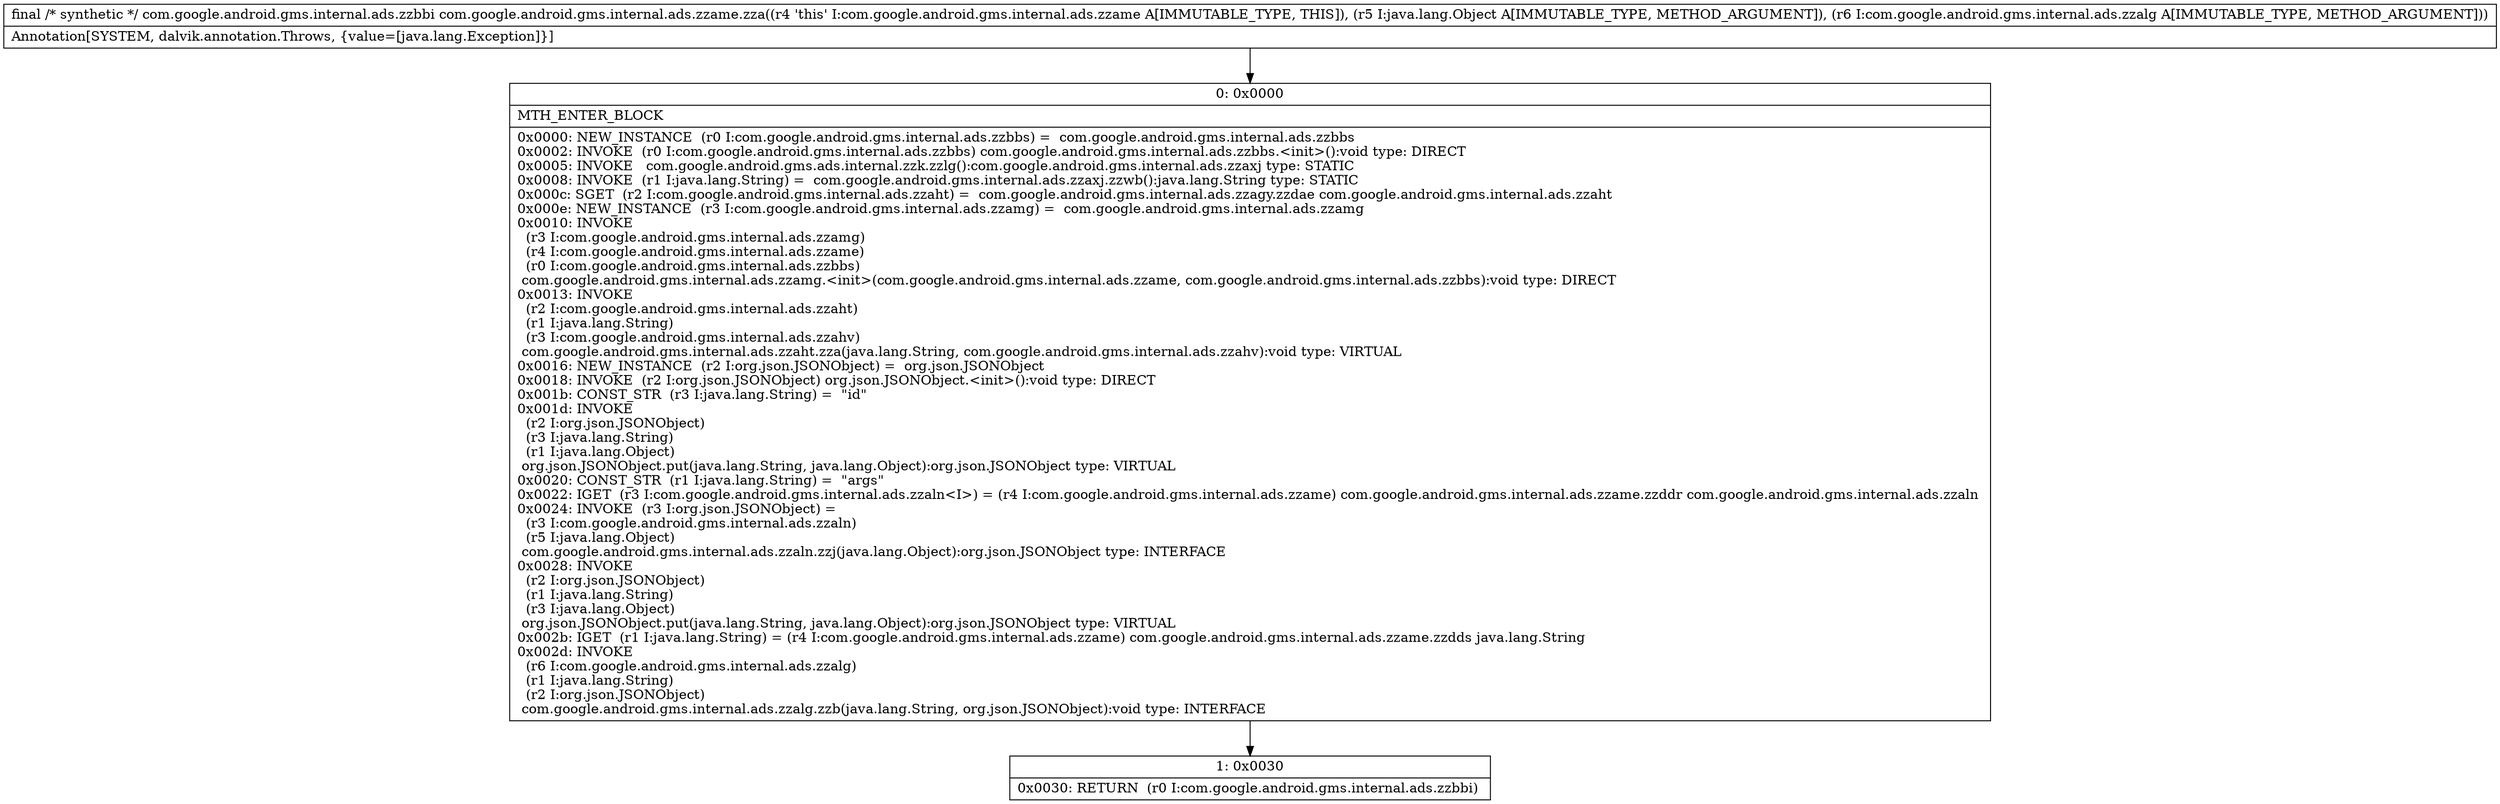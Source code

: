 digraph "CFG forcom.google.android.gms.internal.ads.zzame.zza(Ljava\/lang\/Object;Lcom\/google\/android\/gms\/internal\/ads\/zzalg;)Lcom\/google\/android\/gms\/internal\/ads\/zzbbi;" {
Node_0 [shape=record,label="{0\:\ 0x0000|MTH_ENTER_BLOCK\l|0x0000: NEW_INSTANCE  (r0 I:com.google.android.gms.internal.ads.zzbbs) =  com.google.android.gms.internal.ads.zzbbs \l0x0002: INVOKE  (r0 I:com.google.android.gms.internal.ads.zzbbs) com.google.android.gms.internal.ads.zzbbs.\<init\>():void type: DIRECT \l0x0005: INVOKE   com.google.android.gms.ads.internal.zzk.zzlg():com.google.android.gms.internal.ads.zzaxj type: STATIC \l0x0008: INVOKE  (r1 I:java.lang.String) =  com.google.android.gms.internal.ads.zzaxj.zzwb():java.lang.String type: STATIC \l0x000c: SGET  (r2 I:com.google.android.gms.internal.ads.zzaht) =  com.google.android.gms.internal.ads.zzagy.zzdae com.google.android.gms.internal.ads.zzaht \l0x000e: NEW_INSTANCE  (r3 I:com.google.android.gms.internal.ads.zzamg) =  com.google.android.gms.internal.ads.zzamg \l0x0010: INVOKE  \l  (r3 I:com.google.android.gms.internal.ads.zzamg)\l  (r4 I:com.google.android.gms.internal.ads.zzame)\l  (r0 I:com.google.android.gms.internal.ads.zzbbs)\l com.google.android.gms.internal.ads.zzamg.\<init\>(com.google.android.gms.internal.ads.zzame, com.google.android.gms.internal.ads.zzbbs):void type: DIRECT \l0x0013: INVOKE  \l  (r2 I:com.google.android.gms.internal.ads.zzaht)\l  (r1 I:java.lang.String)\l  (r3 I:com.google.android.gms.internal.ads.zzahv)\l com.google.android.gms.internal.ads.zzaht.zza(java.lang.String, com.google.android.gms.internal.ads.zzahv):void type: VIRTUAL \l0x0016: NEW_INSTANCE  (r2 I:org.json.JSONObject) =  org.json.JSONObject \l0x0018: INVOKE  (r2 I:org.json.JSONObject) org.json.JSONObject.\<init\>():void type: DIRECT \l0x001b: CONST_STR  (r3 I:java.lang.String) =  \"id\" \l0x001d: INVOKE  \l  (r2 I:org.json.JSONObject)\l  (r3 I:java.lang.String)\l  (r1 I:java.lang.Object)\l org.json.JSONObject.put(java.lang.String, java.lang.Object):org.json.JSONObject type: VIRTUAL \l0x0020: CONST_STR  (r1 I:java.lang.String) =  \"args\" \l0x0022: IGET  (r3 I:com.google.android.gms.internal.ads.zzaln\<I\>) = (r4 I:com.google.android.gms.internal.ads.zzame) com.google.android.gms.internal.ads.zzame.zzddr com.google.android.gms.internal.ads.zzaln \l0x0024: INVOKE  (r3 I:org.json.JSONObject) = \l  (r3 I:com.google.android.gms.internal.ads.zzaln)\l  (r5 I:java.lang.Object)\l com.google.android.gms.internal.ads.zzaln.zzj(java.lang.Object):org.json.JSONObject type: INTERFACE \l0x0028: INVOKE  \l  (r2 I:org.json.JSONObject)\l  (r1 I:java.lang.String)\l  (r3 I:java.lang.Object)\l org.json.JSONObject.put(java.lang.String, java.lang.Object):org.json.JSONObject type: VIRTUAL \l0x002b: IGET  (r1 I:java.lang.String) = (r4 I:com.google.android.gms.internal.ads.zzame) com.google.android.gms.internal.ads.zzame.zzdds java.lang.String \l0x002d: INVOKE  \l  (r6 I:com.google.android.gms.internal.ads.zzalg)\l  (r1 I:java.lang.String)\l  (r2 I:org.json.JSONObject)\l com.google.android.gms.internal.ads.zzalg.zzb(java.lang.String, org.json.JSONObject):void type: INTERFACE \l}"];
Node_1 [shape=record,label="{1\:\ 0x0030|0x0030: RETURN  (r0 I:com.google.android.gms.internal.ads.zzbbi) \l}"];
MethodNode[shape=record,label="{final \/* synthetic *\/ com.google.android.gms.internal.ads.zzbbi com.google.android.gms.internal.ads.zzame.zza((r4 'this' I:com.google.android.gms.internal.ads.zzame A[IMMUTABLE_TYPE, THIS]), (r5 I:java.lang.Object A[IMMUTABLE_TYPE, METHOD_ARGUMENT]), (r6 I:com.google.android.gms.internal.ads.zzalg A[IMMUTABLE_TYPE, METHOD_ARGUMENT]))  | Annotation[SYSTEM, dalvik.annotation.Throws, \{value=[java.lang.Exception]\}]\l}"];
MethodNode -> Node_0;
Node_0 -> Node_1;
}

